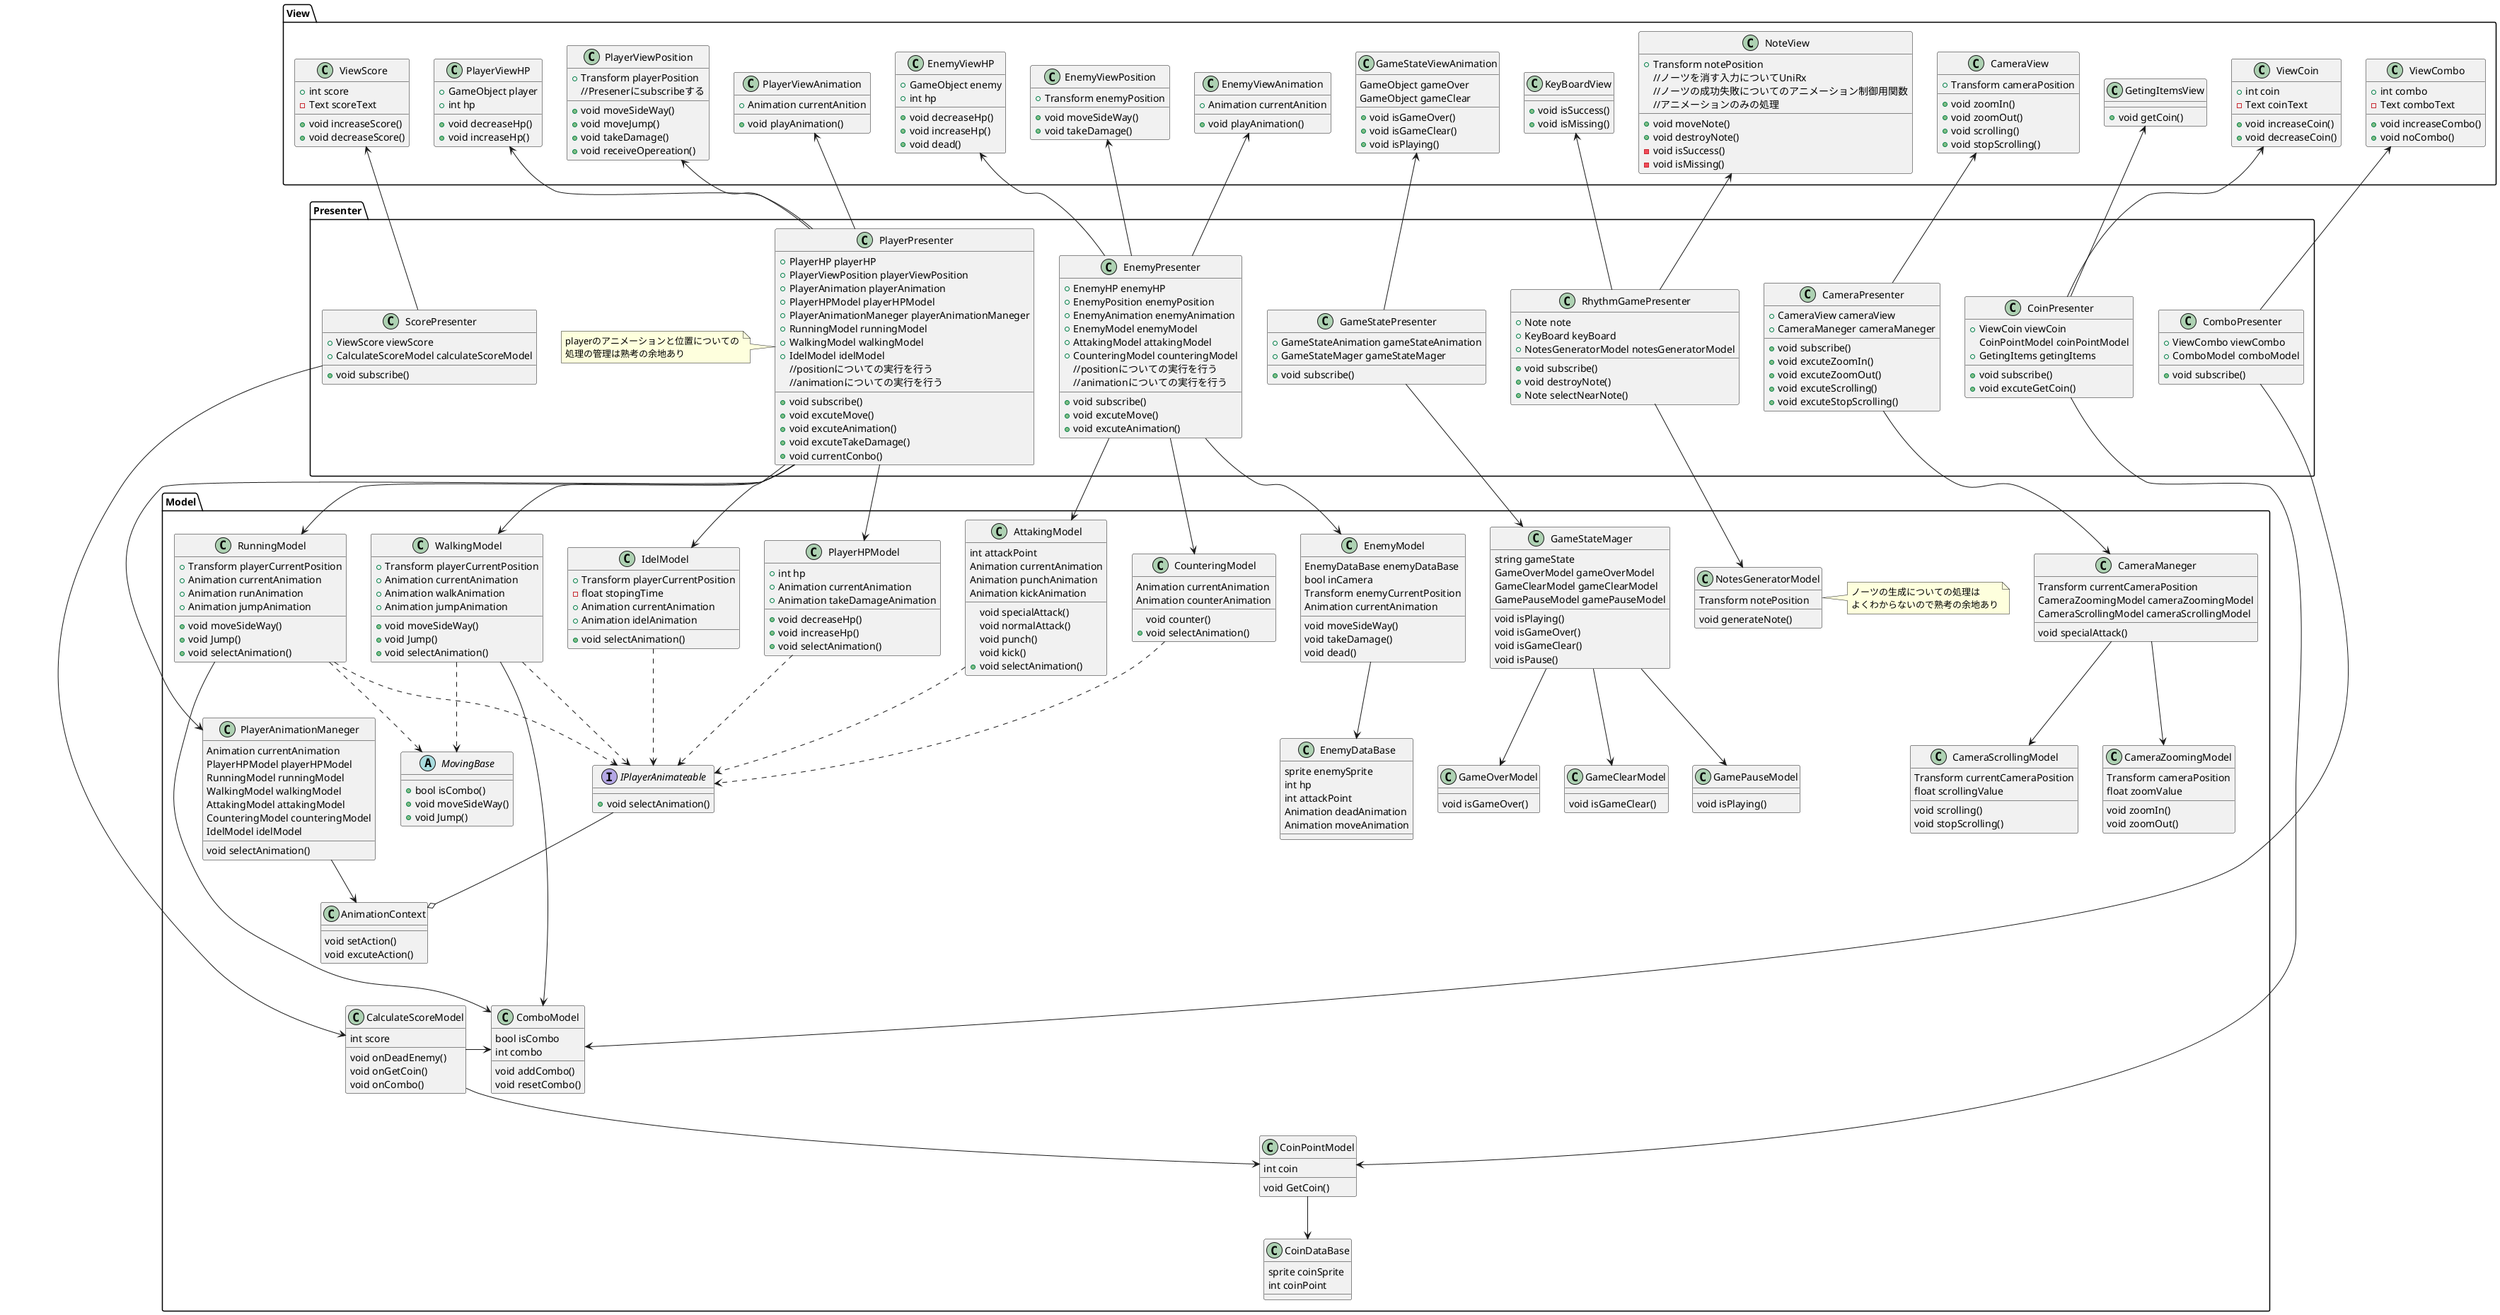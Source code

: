 @startuml RhythmGameSceneArchitecture
namespace View{
    class PlayerViewHP{
        +GameObject player
        +int hp
        +void decreaseHp()
        +void increaseHp()
    }
    class PlayerViewPosition{
        +Transform playerPosition
        +void moveSideWay()
        +void moveJump()
        +void takeDamage()
        //Presenerにsubscribeする
        +void receiveOpereation()
    }
    class GetingItemsView{
        +void getCoin()
    }
    class PlayerViewAnimation{
        +Animation currentAnition
        +void playAnimation()
    }
    class EnemyViewHP{
        +GameObject enemy
        +int hp
        +void decreaseHp()
        +void increaseHp()
        +void dead()
    }
    class EnemyViewPosition{
        +Transform enemyPosition
        +void moveSideWay()
        +void takeDamage()
    }
    class EnemyViewAnimation{
        +Animation currentAnition
        +void playAnimation()
    }
    class GameStateViewAnimation{
        GameObject gameOver
        GameObject gameClear
        +void isGameOver()
        +void isGameClear()
        +void isPlaying()
    }
    class ViewScore{
        +int score
        -Text scoreText
        +void increaseScore()
        +void decreaseScore()
    }
    class ViewCoin{
        +int coin
        -Text coinText
        +void increaseCoin()
        +void decreaseCoin()
    }
    class ViewCombo{
        +int combo
        -Text comboText
        +void increaseCombo()
        +void noCombo()
    }
    class NoteView{
        +Transform notePosition
        +void moveNote()
        //ノーツを消す入力についてUniRx
        +void destroyNote()
        //ノーツの成功失敗についてのアニメーション制御用関数
        //アニメーションのみの処理
        -void isSuccess()
        -void isMissing()
    }
    class KeyBoardView{
        +void isSuccess()
        +void isMissing()
    }
    class CameraView{
        +Transform cameraPosition
        +void zoomIn()
        +void zoomOut()
        +void scrolling()
        +void stopScrolling()
    }
}
namespace Presenter{
    class PlayerPresenter{
        +PlayerHP playerHP
        +PlayerViewPosition playerViewPosition
        +PlayerAnimation playerAnimation
        +PlayerHPModel playerHPModel
        +PlayerAnimationManeger playerAnimationManeger
        +RunningModel runningModel
        +WalkingModel walkingModel
        +IdelModel idelModel
        +void subscribe()
        //positionについての実行を行う
        +void excuteMove()
        //animationについての実行を行う
        +void excuteAnimation()
        +void excuteTakeDamage()
        +void currentConbo()
    }
    note left of PlayerPresenter
        playerのアニメーションと位置についての
        処理の管理は熟考の余地あり
    end note
    class EnemyPresenter{
        +EnemyHP enemyHP
        +EnemyPosition enemyPosition
        +EnemyAnimation enemyAnimation
        +EnemyModel enemyModel
        +AttakingModel attakingModel
        +CounteringModel counteringModel
        +void subscribe()
        //positionについての実行を行う
        +void excuteMove()
        //animationについての実行を行う
        +void excuteAnimation()
    }
    class GameStatePresenter{
        +GameStateAnimation gameStateAnimation
        +GameStateMager gameStateMager
        +void subscribe()
    }
    class ScorePresenter{
        +ViewScore viewScore
        +CalculateScoreModel calculateScoreModel
        +void subscribe()
    }
    class CoinPresenter{
        +ViewCoin viewCoin
        CoinPointModel coinPointModel
        +GetingItems getingItems
        +void subscribe()
        +void excuteGetCoin()
    }
    class ComboPresenter{
        +ViewCombo viewCombo
        +ComboModel comboModel
        +void subscribe()
    }
    class RhythmGamePresenter{
        +Note note
        +KeyBoard keyBoard
        +NotesGeneratorModel notesGeneratorModel
        +void subscribe()
        +void destroyNote()
        +Note selectNearNote()
    }
    class CameraPresenter{
        +CameraView cameraView
        +CameraManeger cameraManeger
        +void subscribe()
        +void excuteZoomIn()
        +void excuteZoomOut()
        +void excuteScrolling()
        +void excuteStopScrolling()
    }
}
namespace Model{
    class PlayerHPModel{
        +int hp
        +Animation currentAnimation
        +Animation takeDamageAnimation
        +void decreaseHp()
        +void increaseHp()
        +void selectAnimation()
    }
    interface IPlayerAnimateable{
        +void selectAnimation()
    }
    abstract class MovingBase{
        +bool isCombo()
        +void moveSideWay()
        +void Jump()
    }
    class WalkingModel{
        +Transform playerCurrentPosition
        +Animation currentAnimation
        +Animation walkAnimation
        +Animation jumpAnimation
        +void moveSideWay()
        +void Jump()
        +void selectAnimation()
    }
    class RunningModel{
        +Transform playerCurrentPosition
        +Animation currentAnimation
        +Animation runAnimation
        +Animation jumpAnimation
        +void moveSideWay()
        +void Jump()
        +void selectAnimation()
    }
    class IdelModel{
        +Transform playerCurrentPosition
        -float stopingTime
        +Animation currentAnimation
        +Animation idelAnimation
        +void selectAnimation()
    }
    class AttakingModel{
        int attackPoint
        Animation currentAnimation
        Animation punchAnimation
        Animation kickAnimation
        void specialAttack()
        void normalAttack()
        void punch()
        void kick()
        +void selectAnimation()
    }
    class CounteringModel{
        Animation currentAnimation
        Animation counterAnimation
        void counter()
        +void selectAnimation()
    }
    class AnimationContext{
        void setAction()
        void excuteAction()
    }
    class PlayerAnimationManeger{
        Animation currentAnimation
        PlayerHPModel playerHPModel
        RunningModel runningModel
        WalkingModel walkingModel
        AttakingModel attakingModel
        CounteringModel counteringModel
        IdelModel idelModel
        void selectAnimation()
    }
    class ComboModel{
        bool isCombo
        int combo
        void addCombo()
        void resetCombo()
    }
    class CalculateScoreModel{
        int score
        void onDeadEnemy()
        void onGetCoin()
        void onCombo()
    }
    class CoinPointModel{
        int coin
        void GetCoin()
    }
    class CoinDataBase{
        sprite coinSprite
        int coinPoint
    }
    class EnemyModel{
        EnemyDataBase enemyDataBase
        bool inCamera
        Transform enemyCurrentPosition
        Animation currentAnimation
        void moveSideWay()
        void takeDamage()
        void dead()
    }
    class EnemyDataBase{
        sprite enemySprite
        int hp
        int attackPoint
        Animation deadAnimation
        Animation moveAnimation
    }
    class CameraZoomingModel{
        Transform cameraPosition
        float zoomValue
        void zoomIn()
        void zoomOut()
    }
    class CameraScrollingModel{
        Transform currentCameraPosition
        float scrollingValue
        void scrolling()
        void stopScrolling()
    }
    class CameraManeger{
        Transform currentCameraPosition
        CameraZoomingModel cameraZoomingModel
        CameraScrollingModel cameraScrollingModel
        void specialAttack()
    }
    class NotesGeneratorModel{
        Transform notePosition
        void generateNote()
    }
    note right of NotesGeneratorModel
        ノーツの生成についての処理は
        よくわからないので熟考の余地あり
    end note
    class GameStateMager{
        string gameState
        GameOverModel gameOverModel
        GameClearModel gameClearModel
        GamePauseModel gamePauseModel
        void isPlaying()
        void isGameOver()
        void isGameClear()
        void isPause()
    }
    class GameOverModel{
        void isGameOver()
    }
    class GameClearModel{
        void isGameClear()
    }
    class GamePauseModel{
        void isPlaying()
    }
}
WalkingModel ..> MovingBase
RunningModel ..> MovingBase
RunningModel ..> IPlayerAnimateable
WalkingModel ..> IPlayerAnimateable
AttakingModel ..> IPlayerAnimateable
CounteringModel ..> IPlayerAnimateable
PlayerHPModel ..> IPlayerAnimateable
IdelModel ..> IPlayerAnimateable
IPlayerAnimateable --o AnimationContext
PlayerAnimationManeger --> AnimationContext
WalkingModel ----> ComboModel
RunningModel ----> ComboModel
CalculateScoreModel -> ComboModel
CoinPointModel --> CoinDataBase
CalculateScoreModel --> CoinPointModel
EnemyModel --> EnemyDataBase
CameraManeger --> CameraZoomingModel
CameraManeger --> CameraScrollingModel
GameStateMager --> GameOverModel
GameStateMager --> GameClearModel
GameStateMager --> GamePauseModel

PlayerPresenter -up-> PlayerViewHP
PlayerPresenter -up-> PlayerViewPosition
PlayerPresenter -up-> PlayerViewAnimation
CoinPresenter -up-> GetingItemsView
CoinPresenter -up-> ViewCoin
ScorePresenter -up-> ViewScore
ComboPresenter -up-> ViewCombo
EnemyPresenter -up-> EnemyViewHP
EnemyPresenter -up-> EnemyViewPosition
EnemyPresenter -up-> EnemyViewAnimation
GameStatePresenter -up-> GameStateViewAnimation
RhythmGamePresenter -up-> NoteView
RhythmGamePresenter -up-> KeyBoardView
CameraPresenter -up-> CameraView

CameraPresenter -down-> CameraManeger
RhythmGamePresenter -down-> NotesGeneratorModel
GameStatePresenter -down-> GameStateMager
EnemyPresenter -down-> EnemyModel
EnemyPresenter -down-> AttakingModel
EnemyPresenter -down-> CounteringModel
PlayerPresenter -down-> PlayerHPModel
PlayerPresenter -down-> PlayerAnimationManeger
PlayerPresenter -down-> RunningModel
PlayerPresenter -down-> WalkingModel
PlayerPresenter -down-> IdelModel
ComboPresenter -down-> ComboModel
ScorePresenter -down-> CalculateScoreModel
CoinPresenter -down-> CoinPointModel

@enduml